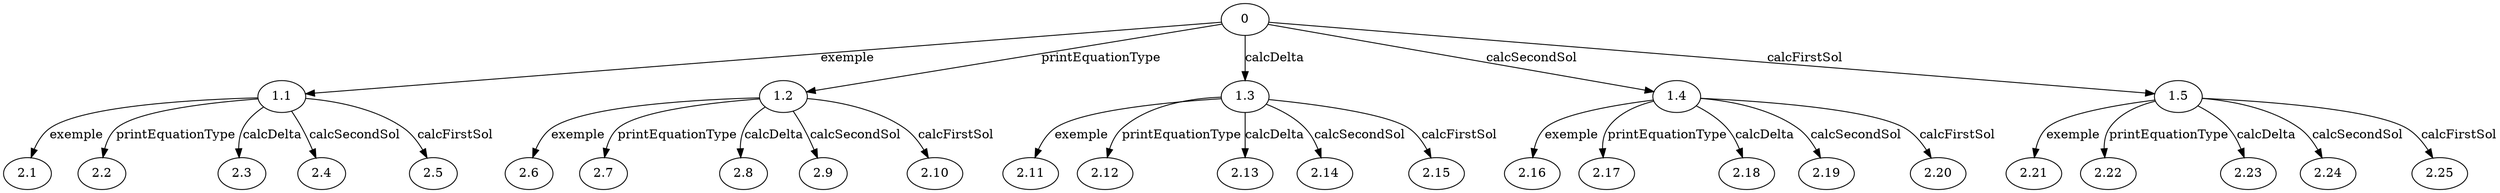 digraph Solver {
    0 -> 1.1 [label="exemple"];
    1.1 -> 2.1 [label="exemple"];
    1.1 -> 2.2 [label="printEquationType"];
    1.1 -> 2.3 [label="calcDelta"];
    1.1 -> 2.4 [label="calcSecondSol"];
    1.1 -> 2.5 [label="calcFirstSol"];
    0 -> 1.2 [label="printEquationType"];
    1.2 -> 2.6 [label="exemple"];
    1.2 -> 2.7 [label="printEquationType"];
    1.2 -> 2.8 [label="calcDelta"];
    1.2 -> 2.9 [label="calcSecondSol"];
    1.2 -> 2.10 [label="calcFirstSol"];
    0 -> 1.3 [label="calcDelta"];
    1.3 -> 2.11 [label="exemple"];
    1.3 -> 2.12 [label="printEquationType"];
    1.3 -> 2.13 [label="calcDelta"];
    1.3 -> 2.14 [label="calcSecondSol"];
    1.3 -> 2.15 [label="calcFirstSol"];
    0 -> 1.4 [label="calcSecondSol"];
    1.4 -> 2.16 [label="exemple"];
    1.4 -> 2.17 [label="printEquationType"];
    1.4 -> 2.18 [label="calcDelta"];
    1.4 -> 2.19 [label="calcSecondSol"];
    1.4 -> 2.20 [label="calcFirstSol"];
    0 -> 1.5 [label="calcFirstSol"];
    1.5 -> 2.21 [label="exemple"];
    1.5 -> 2.22 [label="printEquationType"];
    1.5 -> 2.23 [label="calcDelta"];
    1.5 -> 2.24 [label="calcSecondSol"];
    1.5 -> 2.25 [label="calcFirstSol"];
}
